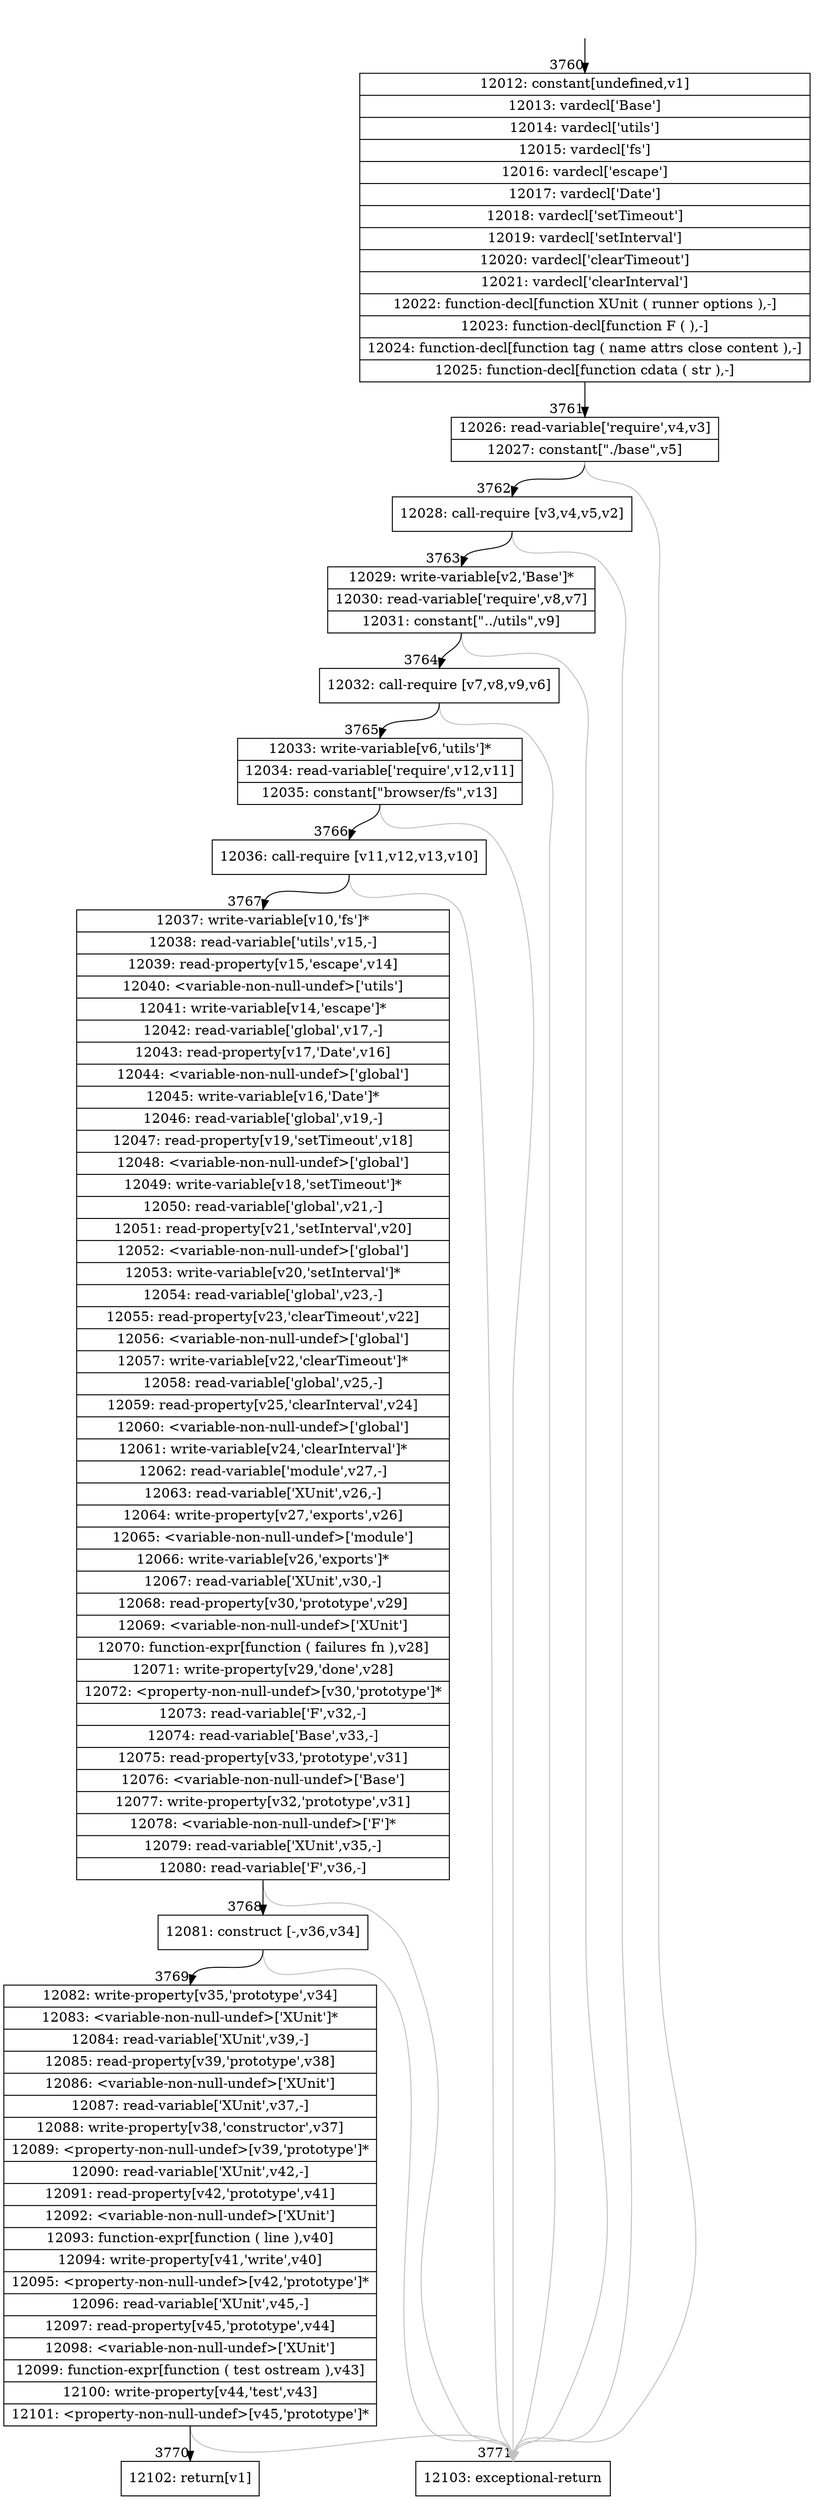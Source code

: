digraph {
rankdir="TD"
BB_entry325[shape=none,label=""];
BB_entry325 -> BB3760 [tailport=s, headport=n, headlabel="    3760"]
BB3760 [shape=record label="{12012: constant[undefined,v1]|12013: vardecl['Base']|12014: vardecl['utils']|12015: vardecl['fs']|12016: vardecl['escape']|12017: vardecl['Date']|12018: vardecl['setTimeout']|12019: vardecl['setInterval']|12020: vardecl['clearTimeout']|12021: vardecl['clearInterval']|12022: function-decl[function XUnit ( runner options ),-]|12023: function-decl[function F ( ),-]|12024: function-decl[function tag ( name attrs close content ),-]|12025: function-decl[function cdata ( str ),-]}" ] 
BB3760 -> BB3761 [tailport=s, headport=n, headlabel="      3761"]
BB3761 [shape=record label="{12026: read-variable['require',v4,v3]|12027: constant[\"./base\",v5]}" ] 
BB3761 -> BB3762 [tailport=s, headport=n, headlabel="      3762"]
BB3761 -> BB3771 [tailport=s, headport=n, color=gray, headlabel="      3771"]
BB3762 [shape=record label="{12028: call-require [v3,v4,v5,v2]}" ] 
BB3762 -> BB3763 [tailport=s, headport=n, headlabel="      3763"]
BB3762 -> BB3771 [tailport=s, headport=n, color=gray]
BB3763 [shape=record label="{12029: write-variable[v2,'Base']*|12030: read-variable['require',v8,v7]|12031: constant[\"../utils\",v9]}" ] 
BB3763 -> BB3764 [tailport=s, headport=n, headlabel="      3764"]
BB3763 -> BB3771 [tailport=s, headport=n, color=gray]
BB3764 [shape=record label="{12032: call-require [v7,v8,v9,v6]}" ] 
BB3764 -> BB3765 [tailport=s, headport=n, headlabel="      3765"]
BB3764 -> BB3771 [tailport=s, headport=n, color=gray]
BB3765 [shape=record label="{12033: write-variable[v6,'utils']*|12034: read-variable['require',v12,v11]|12035: constant[\"browser/fs\",v13]}" ] 
BB3765 -> BB3766 [tailport=s, headport=n, headlabel="      3766"]
BB3765 -> BB3771 [tailport=s, headport=n, color=gray]
BB3766 [shape=record label="{12036: call-require [v11,v12,v13,v10]}" ] 
BB3766 -> BB3767 [tailport=s, headport=n, headlabel="      3767"]
BB3766 -> BB3771 [tailport=s, headport=n, color=gray]
BB3767 [shape=record label="{12037: write-variable[v10,'fs']*|12038: read-variable['utils',v15,-]|12039: read-property[v15,'escape',v14]|12040: \<variable-non-null-undef\>['utils']|12041: write-variable[v14,'escape']*|12042: read-variable['global',v17,-]|12043: read-property[v17,'Date',v16]|12044: \<variable-non-null-undef\>['global']|12045: write-variable[v16,'Date']*|12046: read-variable['global',v19,-]|12047: read-property[v19,'setTimeout',v18]|12048: \<variable-non-null-undef\>['global']|12049: write-variable[v18,'setTimeout']*|12050: read-variable['global',v21,-]|12051: read-property[v21,'setInterval',v20]|12052: \<variable-non-null-undef\>['global']|12053: write-variable[v20,'setInterval']*|12054: read-variable['global',v23,-]|12055: read-property[v23,'clearTimeout',v22]|12056: \<variable-non-null-undef\>['global']|12057: write-variable[v22,'clearTimeout']*|12058: read-variable['global',v25,-]|12059: read-property[v25,'clearInterval',v24]|12060: \<variable-non-null-undef\>['global']|12061: write-variable[v24,'clearInterval']*|12062: read-variable['module',v27,-]|12063: read-variable['XUnit',v26,-]|12064: write-property[v27,'exports',v26]|12065: \<variable-non-null-undef\>['module']|12066: write-variable[v26,'exports']*|12067: read-variable['XUnit',v30,-]|12068: read-property[v30,'prototype',v29]|12069: \<variable-non-null-undef\>['XUnit']|12070: function-expr[function ( failures fn ),v28]|12071: write-property[v29,'done',v28]|12072: \<property-non-null-undef\>[v30,'prototype']*|12073: read-variable['F',v32,-]|12074: read-variable['Base',v33,-]|12075: read-property[v33,'prototype',v31]|12076: \<variable-non-null-undef\>['Base']|12077: write-property[v32,'prototype',v31]|12078: \<variable-non-null-undef\>['F']*|12079: read-variable['XUnit',v35,-]|12080: read-variable['F',v36,-]}" ] 
BB3767 -> BB3768 [tailport=s, headport=n, headlabel="      3768"]
BB3767 -> BB3771 [tailport=s, headport=n, color=gray]
BB3768 [shape=record label="{12081: construct [-,v36,v34]}" ] 
BB3768 -> BB3769 [tailport=s, headport=n, headlabel="      3769"]
BB3768 -> BB3771 [tailport=s, headport=n, color=gray]
BB3769 [shape=record label="{12082: write-property[v35,'prototype',v34]|12083: \<variable-non-null-undef\>['XUnit']*|12084: read-variable['XUnit',v39,-]|12085: read-property[v39,'prototype',v38]|12086: \<variable-non-null-undef\>['XUnit']|12087: read-variable['XUnit',v37,-]|12088: write-property[v38,'constructor',v37]|12089: \<property-non-null-undef\>[v39,'prototype']*|12090: read-variable['XUnit',v42,-]|12091: read-property[v42,'prototype',v41]|12092: \<variable-non-null-undef\>['XUnit']|12093: function-expr[function ( line ),v40]|12094: write-property[v41,'write',v40]|12095: \<property-non-null-undef\>[v42,'prototype']*|12096: read-variable['XUnit',v45,-]|12097: read-property[v45,'prototype',v44]|12098: \<variable-non-null-undef\>['XUnit']|12099: function-expr[function ( test ostream ),v43]|12100: write-property[v44,'test',v43]|12101: \<property-non-null-undef\>[v45,'prototype']*}" ] 
BB3769 -> BB3770 [tailport=s, headport=n, headlabel="      3770"]
BB3769 -> BB3771 [tailport=s, headport=n, color=gray]
BB3770 [shape=record label="{12102: return[v1]}" ] 
BB3771 [shape=record label="{12103: exceptional-return}" ] 
//#$~ 4287
}
